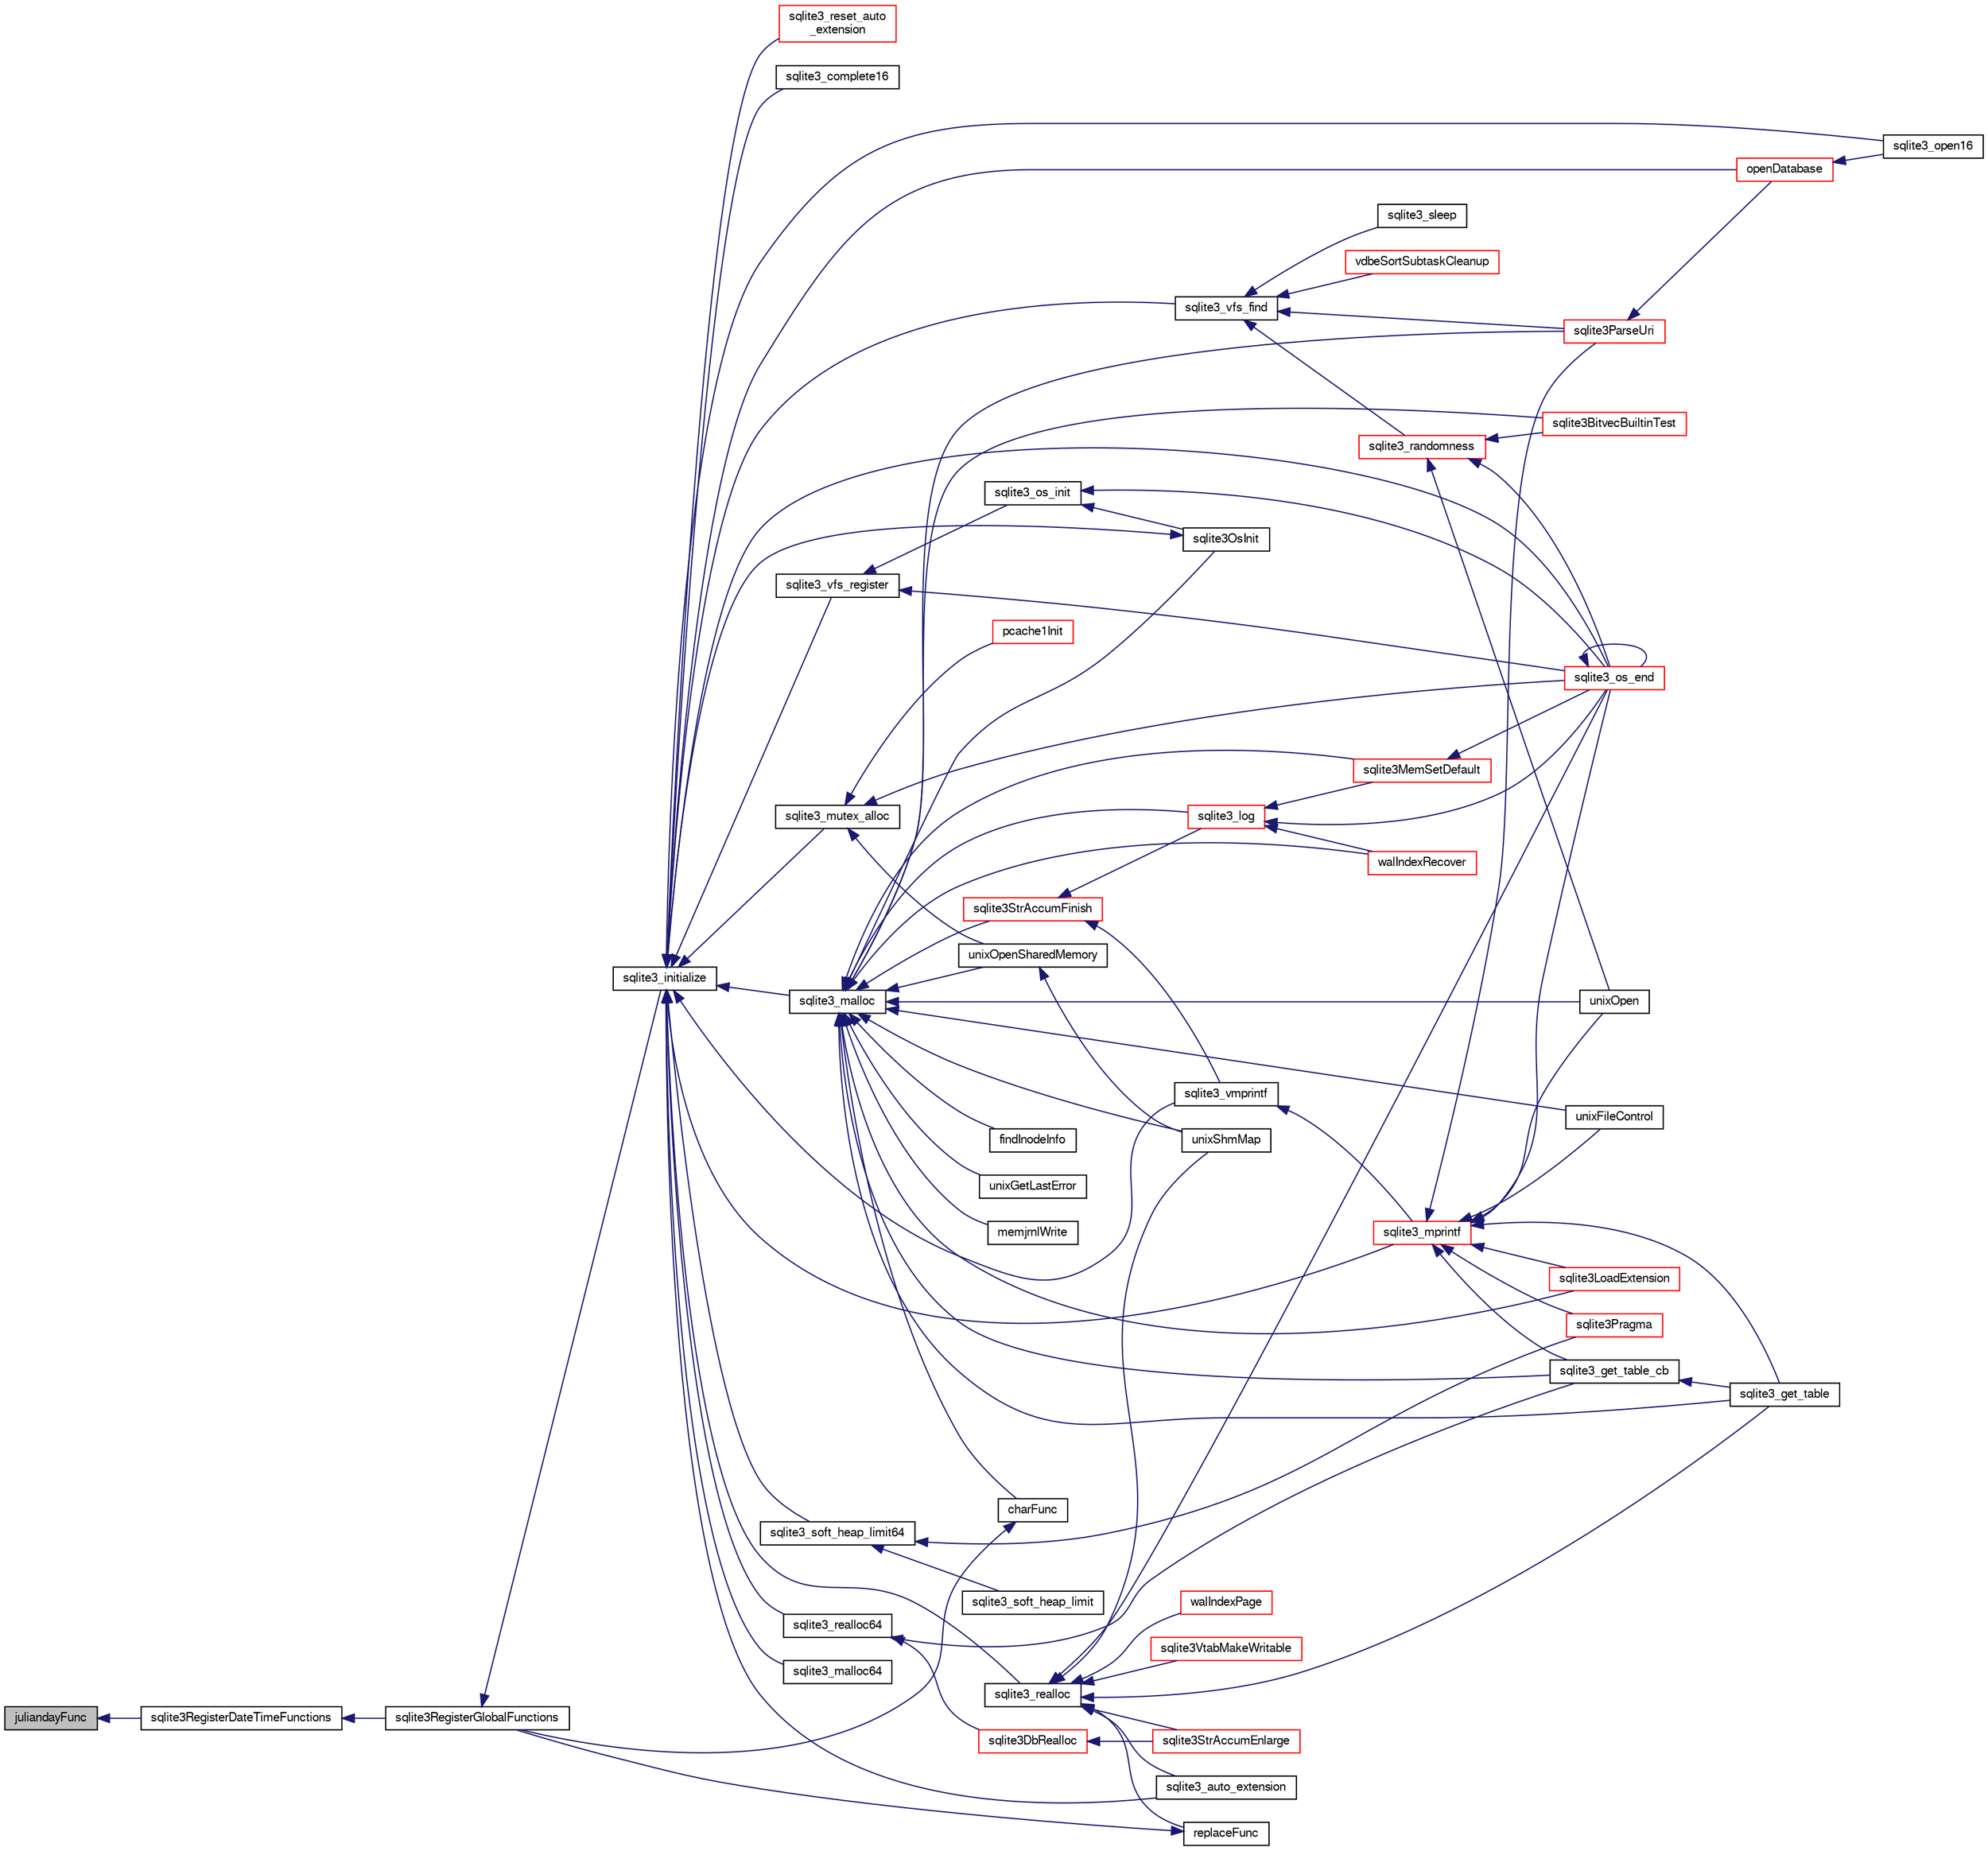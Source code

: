 digraph "juliandayFunc"
{
  edge [fontname="FreeSans",fontsize="10",labelfontname="FreeSans",labelfontsize="10"];
  node [fontname="FreeSans",fontsize="10",shape=record];
  rankdir="LR";
  Node151976 [label="juliandayFunc",height=0.2,width=0.4,color="black", fillcolor="grey75", style="filled", fontcolor="black"];
  Node151976 -> Node151977 [dir="back",color="midnightblue",fontsize="10",style="solid",fontname="FreeSans"];
  Node151977 [label="sqlite3RegisterDateTimeFunctions",height=0.2,width=0.4,color="black", fillcolor="white", style="filled",URL="$sqlite3_8c.html#a44405fdf6c4462912007f6602ecc0bb4"];
  Node151977 -> Node151978 [dir="back",color="midnightblue",fontsize="10",style="solid",fontname="FreeSans"];
  Node151978 [label="sqlite3RegisterGlobalFunctions",height=0.2,width=0.4,color="black", fillcolor="white", style="filled",URL="$sqlite3_8c.html#a9f75bd111010f29e1b8d74344473c4ec"];
  Node151978 -> Node151979 [dir="back",color="midnightblue",fontsize="10",style="solid",fontname="FreeSans"];
  Node151979 [label="sqlite3_initialize",height=0.2,width=0.4,color="black", fillcolor="white", style="filled",URL="$sqlite3_8h.html#ab0c0ee2d5d4cf8b28e9572296a8861df"];
  Node151979 -> Node151980 [dir="back",color="midnightblue",fontsize="10",style="solid",fontname="FreeSans"];
  Node151980 [label="sqlite3_vfs_find",height=0.2,width=0.4,color="black", fillcolor="white", style="filled",URL="$sqlite3_8h.html#ac201a26de3dfa1d6deb8069eb8d95627"];
  Node151980 -> Node151981 [dir="back",color="midnightblue",fontsize="10",style="solid",fontname="FreeSans"];
  Node151981 [label="sqlite3_randomness",height=0.2,width=0.4,color="red", fillcolor="white", style="filled",URL="$sqlite3_8h.html#aa452ad88657d4606e137b09c4e9315c7"];
  Node151981 -> Node151985 [dir="back",color="midnightblue",fontsize="10",style="solid",fontname="FreeSans"];
  Node151985 [label="unixOpen",height=0.2,width=0.4,color="black", fillcolor="white", style="filled",URL="$sqlite3_8c.html#a8ed5efc47b6e14f7805cd1bb9b215775"];
  Node151981 -> Node151986 [dir="back",color="midnightblue",fontsize="10",style="solid",fontname="FreeSans"];
  Node151986 [label="sqlite3_os_end",height=0.2,width=0.4,color="red", fillcolor="white", style="filled",URL="$sqlite3_8h.html#a2288c95881ecca13d994e42b6a958906"];
  Node151986 -> Node151986 [dir="back",color="midnightblue",fontsize="10",style="solid",fontname="FreeSans"];
  Node151981 -> Node151988 [dir="back",color="midnightblue",fontsize="10",style="solid",fontname="FreeSans"];
  Node151988 [label="sqlite3BitvecBuiltinTest",height=0.2,width=0.4,color="red", fillcolor="white", style="filled",URL="$sqlite3_8c.html#a9b4e3e921ce1ede6f10a9106c034ff9b"];
  Node151980 -> Node152384 [dir="back",color="midnightblue",fontsize="10",style="solid",fontname="FreeSans"];
  Node152384 [label="vdbeSortSubtaskCleanup",height=0.2,width=0.4,color="red", fillcolor="white", style="filled",URL="$sqlite3_8c.html#abc8ce4c3ef58cc10f5b27642aab32b30"];
  Node151980 -> Node152387 [dir="back",color="midnightblue",fontsize="10",style="solid",fontname="FreeSans"];
  Node152387 [label="sqlite3ParseUri",height=0.2,width=0.4,color="red", fillcolor="white", style="filled",URL="$sqlite3_8c.html#aaa912f29a67460d8b2186c97056e8767"];
  Node152387 -> Node152230 [dir="back",color="midnightblue",fontsize="10",style="solid",fontname="FreeSans"];
  Node152230 [label="openDatabase",height=0.2,width=0.4,color="red", fillcolor="white", style="filled",URL="$sqlite3_8c.html#a6a9c3bc3a64234e863413f41db473758"];
  Node152230 -> Node152233 [dir="back",color="midnightblue",fontsize="10",style="solid",fontname="FreeSans"];
  Node152233 [label="sqlite3_open16",height=0.2,width=0.4,color="black", fillcolor="white", style="filled",URL="$sqlite3_8h.html#adbc401bb96713f32e553db32f6f3ca33"];
  Node151980 -> Node152388 [dir="back",color="midnightblue",fontsize="10",style="solid",fontname="FreeSans"];
  Node152388 [label="sqlite3_sleep",height=0.2,width=0.4,color="black", fillcolor="white", style="filled",URL="$sqlite3_8h.html#ad0c133ddbbecb6433f3c6ebef8966efa"];
  Node151979 -> Node152389 [dir="back",color="midnightblue",fontsize="10",style="solid",fontname="FreeSans"];
  Node152389 [label="sqlite3_vfs_register",height=0.2,width=0.4,color="black", fillcolor="white", style="filled",URL="$sqlite3_8h.html#a7184b289ccd4c4c7200589137d88c4ae"];
  Node152389 -> Node152390 [dir="back",color="midnightblue",fontsize="10",style="solid",fontname="FreeSans"];
  Node152390 [label="sqlite3_os_init",height=0.2,width=0.4,color="black", fillcolor="white", style="filled",URL="$sqlite3_8h.html#acebc2290d00a32d3afe2361f2979038b"];
  Node152390 -> Node152391 [dir="back",color="midnightblue",fontsize="10",style="solid",fontname="FreeSans"];
  Node152391 [label="sqlite3OsInit",height=0.2,width=0.4,color="black", fillcolor="white", style="filled",URL="$sqlite3_8c.html#afeaa886fe1ca086a30fd278b1d069762"];
  Node152391 -> Node151979 [dir="back",color="midnightblue",fontsize="10",style="solid",fontname="FreeSans"];
  Node152390 -> Node151986 [dir="back",color="midnightblue",fontsize="10",style="solid",fontname="FreeSans"];
  Node152389 -> Node151986 [dir="back",color="midnightblue",fontsize="10",style="solid",fontname="FreeSans"];
  Node151979 -> Node152392 [dir="back",color="midnightblue",fontsize="10",style="solid",fontname="FreeSans"];
  Node152392 [label="sqlite3_mutex_alloc",height=0.2,width=0.4,color="black", fillcolor="white", style="filled",URL="$sqlite3_8h.html#aa3f89418cd18e99596435c958b29b650"];
  Node152392 -> Node152393 [dir="back",color="midnightblue",fontsize="10",style="solid",fontname="FreeSans"];
  Node152393 [label="unixOpenSharedMemory",height=0.2,width=0.4,color="black", fillcolor="white", style="filled",URL="$sqlite3_8c.html#a30775afa2e08ca6ddc7853326afed7c7"];
  Node152393 -> Node152394 [dir="back",color="midnightblue",fontsize="10",style="solid",fontname="FreeSans"];
  Node152394 [label="unixShmMap",height=0.2,width=0.4,color="black", fillcolor="white", style="filled",URL="$sqlite3_8c.html#aeaa77f0ab08a4f4ee5f86e8c9727e974"];
  Node152392 -> Node151986 [dir="back",color="midnightblue",fontsize="10",style="solid",fontname="FreeSans"];
  Node152392 -> Node152395 [dir="back",color="midnightblue",fontsize="10",style="solid",fontname="FreeSans"];
  Node152395 [label="pcache1Init",height=0.2,width=0.4,color="red", fillcolor="white", style="filled",URL="$sqlite3_8c.html#a05e9c1daf3dd812db1d769b69b20e069"];
  Node151979 -> Node152465 [dir="back",color="midnightblue",fontsize="10",style="solid",fontname="FreeSans"];
  Node152465 [label="sqlite3_soft_heap_limit64",height=0.2,width=0.4,color="black", fillcolor="white", style="filled",URL="$sqlite3_8h.html#ab37b3a4d1652e3acb2c43d1252e6b852"];
  Node152465 -> Node152466 [dir="back",color="midnightblue",fontsize="10",style="solid",fontname="FreeSans"];
  Node152466 [label="sqlite3_soft_heap_limit",height=0.2,width=0.4,color="black", fillcolor="white", style="filled",URL="$sqlite3_8h.html#a18c3472581de3072201723e798524fdc"];
  Node152465 -> Node152073 [dir="back",color="midnightblue",fontsize="10",style="solid",fontname="FreeSans"];
  Node152073 [label="sqlite3Pragma",height=0.2,width=0.4,color="red", fillcolor="white", style="filled",URL="$sqlite3_8c.html#a111391370f58f8e6a6eca51fd34d62ed"];
  Node151979 -> Node152467 [dir="back",color="midnightblue",fontsize="10",style="solid",fontname="FreeSans"];
  Node152467 [label="sqlite3_malloc",height=0.2,width=0.4,color="black", fillcolor="white", style="filled",URL="$sqlite3_8h.html#a510e31845345737f17d86ce0b2328356"];
  Node152467 -> Node152391 [dir="back",color="midnightblue",fontsize="10",style="solid",fontname="FreeSans"];
  Node152467 -> Node152463 [dir="back",color="midnightblue",fontsize="10",style="solid",fontname="FreeSans"];
  Node152463 [label="sqlite3MemSetDefault",height=0.2,width=0.4,color="red", fillcolor="white", style="filled",URL="$sqlite3_8c.html#a162fbfd727e92c5f8f72625b5ff62549"];
  Node152463 -> Node151986 [dir="back",color="midnightblue",fontsize="10",style="solid",fontname="FreeSans"];
  Node152467 -> Node152468 [dir="back",color="midnightblue",fontsize="10",style="solid",fontname="FreeSans"];
  Node152468 [label="sqlite3StrAccumFinish",height=0.2,width=0.4,color="red", fillcolor="white", style="filled",URL="$sqlite3_8c.html#adb7f26b10ac1b847db6f000ef4c2e2ba"];
  Node152468 -> Node152542 [dir="back",color="midnightblue",fontsize="10",style="solid",fontname="FreeSans"];
  Node152542 [label="sqlite3_vmprintf",height=0.2,width=0.4,color="black", fillcolor="white", style="filled",URL="$sqlite3_8h.html#ac240de67ddf003828f16a6d9dd3fa3ca"];
  Node152542 -> Node152543 [dir="back",color="midnightblue",fontsize="10",style="solid",fontname="FreeSans"];
  Node152543 [label="sqlite3_mprintf",height=0.2,width=0.4,color="red", fillcolor="white", style="filled",URL="$sqlite3_8h.html#a9533933e57f7ccbb48c32041ce3a8862"];
  Node152543 -> Node151984 [dir="back",color="midnightblue",fontsize="10",style="solid",fontname="FreeSans"];
  Node151984 [label="unixFileControl",height=0.2,width=0.4,color="black", fillcolor="white", style="filled",URL="$sqlite3_8c.html#ad71f213fa385cc58f307cefd953c03ae"];
  Node152543 -> Node151985 [dir="back",color="midnightblue",fontsize="10",style="solid",fontname="FreeSans"];
  Node152543 -> Node151986 [dir="back",color="midnightblue",fontsize="10",style="solid",fontname="FreeSans"];
  Node152543 -> Node152546 [dir="back",color="midnightblue",fontsize="10",style="solid",fontname="FreeSans"];
  Node152546 [label="sqlite3LoadExtension",height=0.2,width=0.4,color="red", fillcolor="white", style="filled",URL="$sqlite3_8c.html#a3b46232455de4779a67c63b2c9004245"];
  Node152543 -> Node152073 [dir="back",color="midnightblue",fontsize="10",style="solid",fontname="FreeSans"];
  Node152543 -> Node152549 [dir="back",color="midnightblue",fontsize="10",style="solid",fontname="FreeSans"];
  Node152549 [label="sqlite3_get_table_cb",height=0.2,width=0.4,color="black", fillcolor="white", style="filled",URL="$sqlite3_8c.html#a1dbaba1b543953c0dade97357c5866b1"];
  Node152549 -> Node152189 [dir="back",color="midnightblue",fontsize="10",style="solid",fontname="FreeSans"];
  Node152189 [label="sqlite3_get_table",height=0.2,width=0.4,color="black", fillcolor="white", style="filled",URL="$sqlite3_8h.html#a5effeac4e12df57beaa35c5be1f61579"];
  Node152543 -> Node152189 [dir="back",color="midnightblue",fontsize="10",style="solid",fontname="FreeSans"];
  Node152543 -> Node152387 [dir="back",color="midnightblue",fontsize="10",style="solid",fontname="FreeSans"];
  Node152468 -> Node152651 [dir="back",color="midnightblue",fontsize="10",style="solid",fontname="FreeSans"];
  Node152651 [label="sqlite3_log",height=0.2,width=0.4,color="red", fillcolor="white", style="filled",URL="$sqlite3_8h.html#a298c9699bf9c143662c6b1fec4b2dc3b"];
  Node152651 -> Node152463 [dir="back",color="midnightblue",fontsize="10",style="solid",fontname="FreeSans"];
  Node152651 -> Node151986 [dir="back",color="midnightblue",fontsize="10",style="solid",fontname="FreeSans"];
  Node152651 -> Node152580 [dir="back",color="midnightblue",fontsize="10",style="solid",fontname="FreeSans"];
  Node152580 [label="walIndexRecover",height=0.2,width=0.4,color="red", fillcolor="white", style="filled",URL="$sqlite3_8c.html#ab4ee99f3710323acbeb6c495dd18d205"];
  Node152467 -> Node152651 [dir="back",color="midnightblue",fontsize="10",style="solid",fontname="FreeSans"];
  Node152467 -> Node152730 [dir="back",color="midnightblue",fontsize="10",style="solid",fontname="FreeSans"];
  Node152730 [label="findInodeInfo",height=0.2,width=0.4,color="black", fillcolor="white", style="filled",URL="$sqlite3_8c.html#ac92c39062e69a79c4a62dfd55242c782"];
  Node152467 -> Node151984 [dir="back",color="midnightblue",fontsize="10",style="solid",fontname="FreeSans"];
  Node152467 -> Node152393 [dir="back",color="midnightblue",fontsize="10",style="solid",fontname="FreeSans"];
  Node152467 -> Node152394 [dir="back",color="midnightblue",fontsize="10",style="solid",fontname="FreeSans"];
  Node152467 -> Node151985 [dir="back",color="midnightblue",fontsize="10",style="solid",fontname="FreeSans"];
  Node152467 -> Node152563 [dir="back",color="midnightblue",fontsize="10",style="solid",fontname="FreeSans"];
  Node152563 [label="unixGetLastError",height=0.2,width=0.4,color="black", fillcolor="white", style="filled",URL="$sqlite3_8c.html#aed1e42f49d74b419c3c85b559dd61240"];
  Node152467 -> Node151988 [dir="back",color="midnightblue",fontsize="10",style="solid",fontname="FreeSans"];
  Node152467 -> Node152580 [dir="back",color="midnightblue",fontsize="10",style="solid",fontname="FreeSans"];
  Node152467 -> Node152731 [dir="back",color="midnightblue",fontsize="10",style="solid",fontname="FreeSans"];
  Node152731 [label="memjrnlWrite",height=0.2,width=0.4,color="black", fillcolor="white", style="filled",URL="$sqlite3_8c.html#af8bd7d5d7eafce5542f8de300a120c47"];
  Node152467 -> Node152732 [dir="back",color="midnightblue",fontsize="10",style="solid",fontname="FreeSans"];
  Node152732 [label="charFunc",height=0.2,width=0.4,color="black", fillcolor="white", style="filled",URL="$sqlite3_8c.html#ab9b72ce47fcea3c3b92e816435a0fd91"];
  Node152732 -> Node151978 [dir="back",color="midnightblue",fontsize="10",style="solid",fontname="FreeSans"];
  Node152467 -> Node152546 [dir="back",color="midnightblue",fontsize="10",style="solid",fontname="FreeSans"];
  Node152467 -> Node152549 [dir="back",color="midnightblue",fontsize="10",style="solid",fontname="FreeSans"];
  Node152467 -> Node152189 [dir="back",color="midnightblue",fontsize="10",style="solid",fontname="FreeSans"];
  Node152467 -> Node152387 [dir="back",color="midnightblue",fontsize="10",style="solid",fontname="FreeSans"];
  Node151979 -> Node152733 [dir="back",color="midnightblue",fontsize="10",style="solid",fontname="FreeSans"];
  Node152733 [label="sqlite3_malloc64",height=0.2,width=0.4,color="black", fillcolor="white", style="filled",URL="$sqlite3_8h.html#a12b7ee85e539ea28c130c5c75b96a82a"];
  Node151979 -> Node152734 [dir="back",color="midnightblue",fontsize="10",style="solid",fontname="FreeSans"];
  Node152734 [label="sqlite3_realloc",height=0.2,width=0.4,color="black", fillcolor="white", style="filled",URL="$sqlite3_8h.html#a627f0eeface58024ef47403d8cc76b35"];
  Node152734 -> Node152735 [dir="back",color="midnightblue",fontsize="10",style="solid",fontname="FreeSans"];
  Node152735 [label="sqlite3StrAccumEnlarge",height=0.2,width=0.4,color="red", fillcolor="white", style="filled",URL="$sqlite3_8c.html#a38976500a97c69d65086eeccca82dd96"];
  Node152734 -> Node152394 [dir="back",color="midnightblue",fontsize="10",style="solid",fontname="FreeSans"];
  Node152734 -> Node151986 [dir="back",color="midnightblue",fontsize="10",style="solid",fontname="FreeSans"];
  Node152734 -> Node152741 [dir="back",color="midnightblue",fontsize="10",style="solid",fontname="FreeSans"];
  Node152741 [label="walIndexPage",height=0.2,width=0.4,color="red", fillcolor="white", style="filled",URL="$sqlite3_8c.html#affd3251fd1aa1218170d421177256e24"];
  Node152734 -> Node152605 [dir="back",color="midnightblue",fontsize="10",style="solid",fontname="FreeSans"];
  Node152605 [label="replaceFunc",height=0.2,width=0.4,color="black", fillcolor="white", style="filled",URL="$sqlite3_8c.html#a752b98a7c55d204c397a4902b49b1ce4"];
  Node152605 -> Node151978 [dir="back",color="midnightblue",fontsize="10",style="solid",fontname="FreeSans"];
  Node152734 -> Node152750 [dir="back",color="midnightblue",fontsize="10",style="solid",fontname="FreeSans"];
  Node152750 [label="sqlite3_auto_extension",height=0.2,width=0.4,color="black", fillcolor="white", style="filled",URL="$sqlite3_8h.html#a85a95b45e94f6bcd52aa39b6acdb36d7"];
  Node152734 -> Node152189 [dir="back",color="midnightblue",fontsize="10",style="solid",fontname="FreeSans"];
  Node152734 -> Node152751 [dir="back",color="midnightblue",fontsize="10",style="solid",fontname="FreeSans"];
  Node152751 [label="sqlite3VtabMakeWritable",height=0.2,width=0.4,color="red", fillcolor="white", style="filled",URL="$sqlite3_8c.html#a58c646608238d2619371c3e8b6bc0d86"];
  Node151979 -> Node152752 [dir="back",color="midnightblue",fontsize="10",style="solid",fontname="FreeSans"];
  Node152752 [label="sqlite3_realloc64",height=0.2,width=0.4,color="black", fillcolor="white", style="filled",URL="$sqlite3_8h.html#afe88c85e9f864a3fd92941cad197245d"];
  Node152752 -> Node152753 [dir="back",color="midnightblue",fontsize="10",style="solid",fontname="FreeSans"];
  Node152753 [label="sqlite3DbRealloc",height=0.2,width=0.4,color="red", fillcolor="white", style="filled",URL="$sqlite3_8c.html#ae028f4902a9d29bcaf310ff289ee87dc"];
  Node152753 -> Node152735 [dir="back",color="midnightblue",fontsize="10",style="solid",fontname="FreeSans"];
  Node152752 -> Node152549 [dir="back",color="midnightblue",fontsize="10",style="solid",fontname="FreeSans"];
  Node151979 -> Node152542 [dir="back",color="midnightblue",fontsize="10",style="solid",fontname="FreeSans"];
  Node151979 -> Node152543 [dir="back",color="midnightblue",fontsize="10",style="solid",fontname="FreeSans"];
  Node151979 -> Node151986 [dir="back",color="midnightblue",fontsize="10",style="solid",fontname="FreeSans"];
  Node151979 -> Node152750 [dir="back",color="midnightblue",fontsize="10",style="solid",fontname="FreeSans"];
  Node151979 -> Node152852 [dir="back",color="midnightblue",fontsize="10",style="solid",fontname="FreeSans"];
  Node152852 [label="sqlite3_reset_auto\l_extension",height=0.2,width=0.4,color="red", fillcolor="white", style="filled",URL="$sqlite3_8h.html#ac33f4064ae6690cada7bdc89e8153ffc"];
  Node151979 -> Node152717 [dir="back",color="midnightblue",fontsize="10",style="solid",fontname="FreeSans"];
  Node152717 [label="sqlite3_complete16",height=0.2,width=0.4,color="black", fillcolor="white", style="filled",URL="$sqlite3_8h.html#a3260341c2ef82787acca48414a1d03a1"];
  Node151979 -> Node152230 [dir="back",color="midnightblue",fontsize="10",style="solid",fontname="FreeSans"];
  Node151979 -> Node152233 [dir="back",color="midnightblue",fontsize="10",style="solid",fontname="FreeSans"];
}
